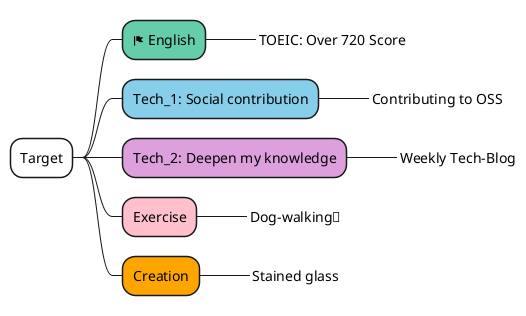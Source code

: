 @startmindmap
*[#white] Target
**[#mediumaquamarine] <&flag> English
***_ TOEIC: Over 720 Score
**[#skyblue] Tech_1: Social contribution
***_ Contributing to OSS
**[#plum] Tech_2: Deepen my knowledge
***_ Weekly Tech-Blog
**[#pink] Exercise
***_ Dog-walking🐶
**[#orange] Creation
***_ Stained glass
@endmindmap
